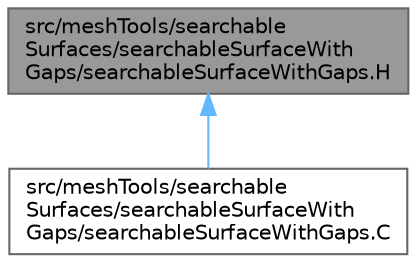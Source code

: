 digraph "src/meshTools/searchableSurfaces/searchableSurfaceWithGaps/searchableSurfaceWithGaps.H"
{
 // LATEX_PDF_SIZE
  bgcolor="transparent";
  edge [fontname=Helvetica,fontsize=10,labelfontname=Helvetica,labelfontsize=10];
  node [fontname=Helvetica,fontsize=10,shape=box,height=0.2,width=0.4];
  Node1 [id="Node000001",label="src/meshTools/searchable\lSurfaces/searchableSurfaceWith\lGaps/searchableSurfaceWithGaps.H",height=0.2,width=0.4,color="gray40", fillcolor="grey60", style="filled", fontcolor="black",tooltip=" "];
  Node1 -> Node2 [id="edge1_Node000001_Node000002",dir="back",color="steelblue1",style="solid",tooltip=" "];
  Node2 [id="Node000002",label="src/meshTools/searchable\lSurfaces/searchableSurfaceWith\lGaps/searchableSurfaceWithGaps.C",height=0.2,width=0.4,color="grey40", fillcolor="white", style="filled",URL="$searchableSurfaceWithGaps_8C.html",tooltip=" "];
}
